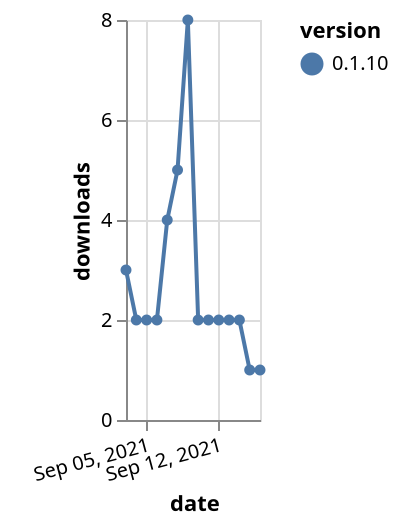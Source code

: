{"$schema": "https://vega.github.io/schema/vega-lite/v5.json", "description": "A simple bar chart with embedded data.", "data": {"values": [{"date": "2021-09-03", "total": 2354, "delta": 3, "version": "0.1.10"}, {"date": "2021-09-04", "total": 2356, "delta": 2, "version": "0.1.10"}, {"date": "2021-09-05", "total": 2358, "delta": 2, "version": "0.1.10"}, {"date": "2021-09-06", "total": 2360, "delta": 2, "version": "0.1.10"}, {"date": "2021-09-07", "total": 2364, "delta": 4, "version": "0.1.10"}, {"date": "2021-09-08", "total": 2369, "delta": 5, "version": "0.1.10"}, {"date": "2021-09-09", "total": 2377, "delta": 8, "version": "0.1.10"}, {"date": "2021-09-10", "total": 2379, "delta": 2, "version": "0.1.10"}, {"date": "2021-09-11", "total": 2381, "delta": 2, "version": "0.1.10"}, {"date": "2021-09-12", "total": 2383, "delta": 2, "version": "0.1.10"}, {"date": "2021-09-13", "total": 2385, "delta": 2, "version": "0.1.10"}, {"date": "2021-09-14", "total": 2387, "delta": 2, "version": "0.1.10"}, {"date": "2021-09-15", "total": 2388, "delta": 1, "version": "0.1.10"}, {"date": "2021-09-16", "total": 2389, "delta": 1, "version": "0.1.10"}]}, "width": "container", "mark": {"type": "line", "point": {"filled": true}}, "encoding": {"x": {"field": "date", "type": "temporal", "timeUnit": "yearmonthdate", "title": "date", "axis": {"labelAngle": -15}}, "y": {"field": "delta", "type": "quantitative", "title": "downloads"}, "color": {"field": "version", "type": "nominal"}, "tooltip": {"field": "delta"}}}